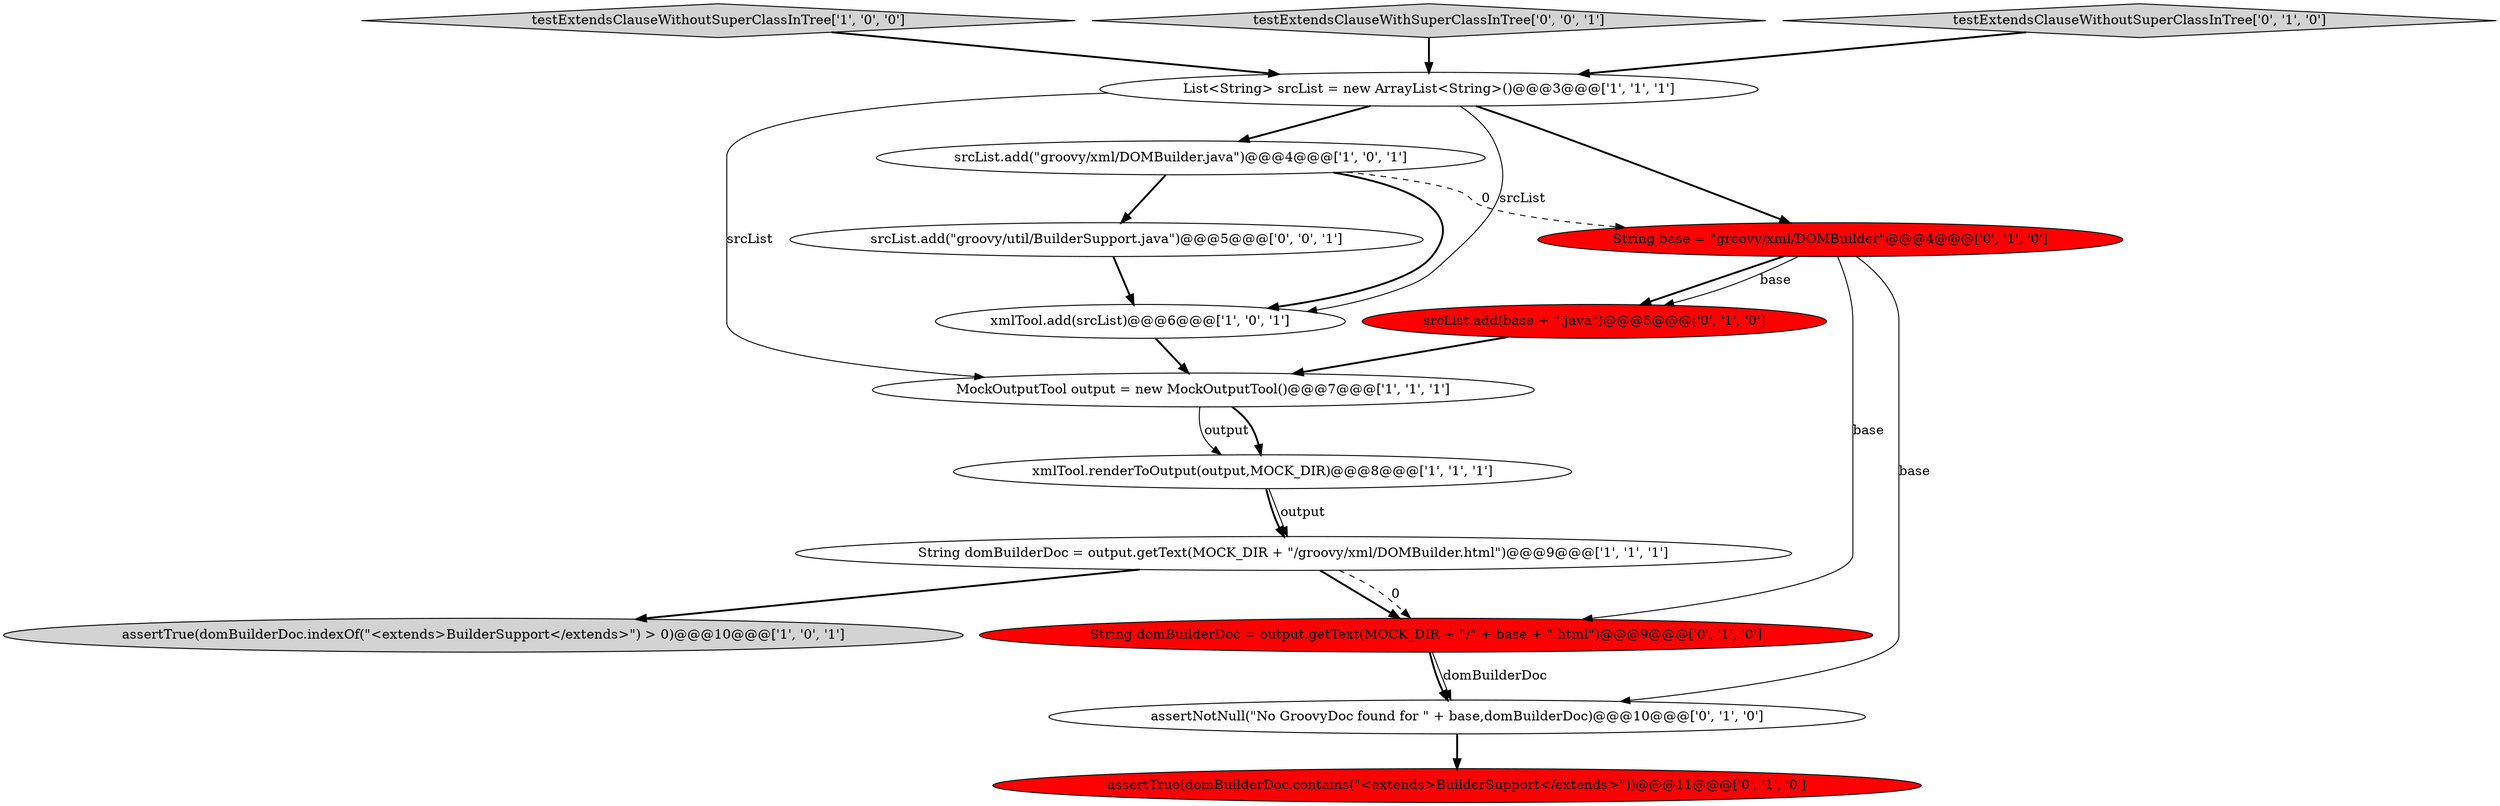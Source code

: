 digraph {
2 [style = filled, label = "xmlTool.renderToOutput(output,MOCK_DIR)@@@8@@@['1', '1', '1']", fillcolor = white, shape = ellipse image = "AAA0AAABBB1BBB"];
12 [style = filled, label = "String base = \"groovy/xml/DOMBuilder\"@@@4@@@['0', '1', '0']", fillcolor = red, shape = ellipse image = "AAA1AAABBB2BBB"];
11 [style = filled, label = "srcList.add(base + \".java\")@@@5@@@['0', '1', '0']", fillcolor = red, shape = ellipse image = "AAA1AAABBB2BBB"];
0 [style = filled, label = "MockOutputTool output = new MockOutputTool()@@@7@@@['1', '1', '1']", fillcolor = white, shape = ellipse image = "AAA0AAABBB1BBB"];
14 [style = filled, label = "srcList.add(\"groovy/util/BuilderSupport.java\")@@@5@@@['0', '0', '1']", fillcolor = white, shape = ellipse image = "AAA0AAABBB3BBB"];
6 [style = filled, label = "srcList.add(\"groovy/xml/DOMBuilder.java\")@@@4@@@['1', '0', '1']", fillcolor = white, shape = ellipse image = "AAA0AAABBB1BBB"];
5 [style = filled, label = "List<String> srcList = new ArrayList<String>()@@@3@@@['1', '1', '1']", fillcolor = white, shape = ellipse image = "AAA0AAABBB1BBB"];
4 [style = filled, label = "testExtendsClauseWithoutSuperClassInTree['1', '0', '0']", fillcolor = lightgray, shape = diamond image = "AAA0AAABBB1BBB"];
9 [style = filled, label = "assertNotNull(\"No GroovyDoc found for \" + base,domBuilderDoc)@@@10@@@['0', '1', '0']", fillcolor = white, shape = ellipse image = "AAA0AAABBB2BBB"];
15 [style = filled, label = "testExtendsClauseWithSuperClassInTree['0', '0', '1']", fillcolor = lightgray, shape = diamond image = "AAA0AAABBB3BBB"];
7 [style = filled, label = "xmlTool.add(srcList)@@@6@@@['1', '0', '1']", fillcolor = white, shape = ellipse image = "AAA0AAABBB1BBB"];
8 [style = filled, label = "String domBuilderDoc = output.getText(MOCK_DIR + \"/\" + base + \".html\")@@@9@@@['0', '1', '0']", fillcolor = red, shape = ellipse image = "AAA1AAABBB2BBB"];
10 [style = filled, label = "testExtendsClauseWithoutSuperClassInTree['0', '1', '0']", fillcolor = lightgray, shape = diamond image = "AAA0AAABBB2BBB"];
13 [style = filled, label = "assertTrue(domBuilderDoc.contains(\"<extends>BuilderSupport</extends>\"))@@@11@@@['0', '1', '0']", fillcolor = red, shape = ellipse image = "AAA1AAABBB2BBB"];
3 [style = filled, label = "assertTrue(domBuilderDoc.indexOf(\"<extends>BuilderSupport</extends>\") > 0)@@@10@@@['1', '0', '1']", fillcolor = lightgray, shape = ellipse image = "AAA0AAABBB1BBB"];
1 [style = filled, label = "String domBuilderDoc = output.getText(MOCK_DIR + \"/groovy/xml/DOMBuilder.html\")@@@9@@@['1', '1', '1']", fillcolor = white, shape = ellipse image = "AAA0AAABBB1BBB"];
1->8 [style = bold, label=""];
2->1 [style = bold, label=""];
2->1 [style = solid, label="output"];
0->2 [style = solid, label="output"];
0->2 [style = bold, label=""];
12->11 [style = bold, label=""];
1->3 [style = bold, label=""];
5->7 [style = solid, label="srcList"];
7->0 [style = bold, label=""];
12->9 [style = solid, label="base"];
8->9 [style = solid, label="domBuilderDoc"];
15->5 [style = bold, label=""];
14->7 [style = bold, label=""];
6->12 [style = dashed, label="0"];
6->14 [style = bold, label=""];
11->0 [style = bold, label=""];
10->5 [style = bold, label=""];
5->6 [style = bold, label=""];
5->12 [style = bold, label=""];
8->9 [style = bold, label=""];
12->11 [style = solid, label="base"];
1->8 [style = dashed, label="0"];
5->0 [style = solid, label="srcList"];
6->7 [style = bold, label=""];
4->5 [style = bold, label=""];
9->13 [style = bold, label=""];
12->8 [style = solid, label="base"];
}
